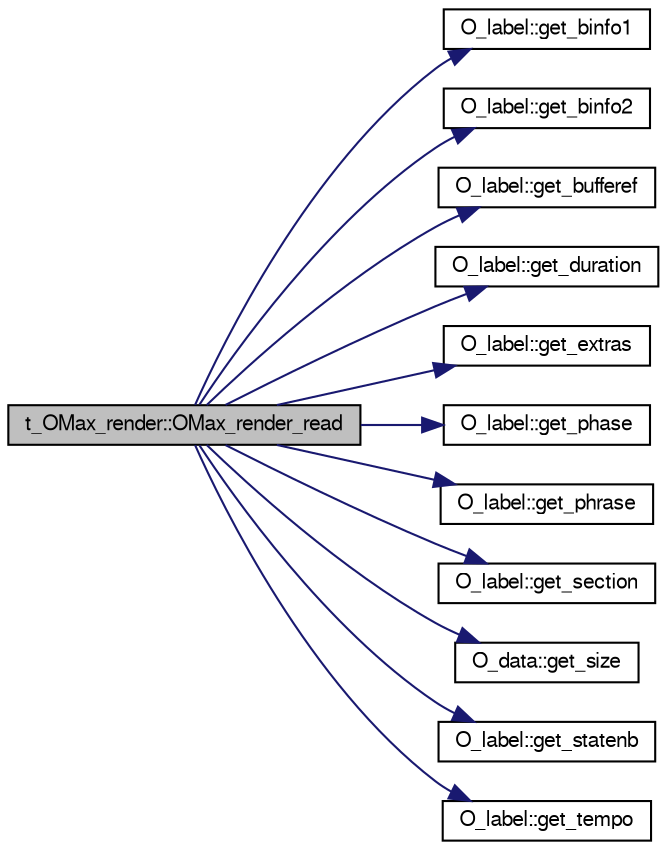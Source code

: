 digraph G
{
  bgcolor="transparent";
  edge [fontname="FreeSans",fontsize="10",labelfontname="FreeSans",labelfontsize="10"];
  node [fontname="FreeSans",fontsize="10",shape=record];
  rankdir=LR;
  Node1 [label="t_OMax_render::OMax_render_read",height=0.2,width=0.4,color="black", fillcolor="grey75", style="filled" fontcolor="black"];
  Node1 -> Node2 [color="midnightblue",fontsize="10",style="solid",fontname="FreeSans"];
  Node2 [label="O_label::get_binfo1",height=0.2,width=0.4,color="black",URL="$class_o__label.html#a66901c04e1ca14b0c73536ec74d5f07a",tooltip="Return the first additional info of the state."];
  Node1 -> Node3 [color="midnightblue",fontsize="10",style="solid",fontname="FreeSans"];
  Node3 [label="O_label::get_binfo2",height=0.2,width=0.4,color="black",URL="$class_o__label.html#a43be078e4790f86697efeccd3c0019b9",tooltip="Return the second additional info of the state."];
  Node1 -> Node4 [color="midnightblue",fontsize="10",style="solid",fontname="FreeSans"];
  Node4 [label="O_label::get_bufferef",height=0.2,width=0.4,color="black",URL="$class_o__label.html#a18816b978a098c2e57b5f36e39e8f8ad",tooltip="Return the time reference in the buffer the state is pointing to (in ms)."];
  Node1 -> Node5 [color="midnightblue",fontsize="10",style="solid",fontname="FreeSans"];
  Node5 [label="O_label::get_duration",height=0.2,width=0.4,color="black",URL="$class_o__label.html#a16f550f60bda334a69fe79df2fba1504",tooltip="Return the duration of the state (in ms)."];
  Node1 -> Node6 [color="midnightblue",fontsize="10",style="solid",fontname="FreeSans"];
  Node6 [label="O_label::get_extras",height=0.2,width=0.4,color="black",URL="$class_o__label.html#a4cb4d960602ecc7cfb973d8e410c7cb7",tooltip="Return the extra info list of the state (list)."];
  Node1 -> Node7 [color="midnightblue",fontsize="10",style="solid",fontname="FreeSans"];
  Node7 [label="O_label::get_phase",height=0.2,width=0.4,color="black",URL="$class_o__label.html#a21daf76d032dd187a93e93aaffe87ac7",tooltip="Return the phase of the state."];
  Node1 -> Node8 [color="midnightblue",fontsize="10",style="solid",fontname="FreeSans"];
  Node8 [label="O_label::get_phrase",height=0.2,width=0.4,color="black",URL="$class_o__label.html#aa9cb6fd7acf51f864a385e78cea1fde9",tooltip="Return the number of the phrase the state belongs to."];
  Node1 -> Node9 [color="midnightblue",fontsize="10",style="solid",fontname="FreeSans"];
  Node9 [label="O_label::get_section",height=0.2,width=0.4,color="black",URL="$class_o__label.html#a398711c164e3ff054c4decfb8ccca5d0",tooltip="Return the number of the section the state belongs to."];
  Node1 -> Node10 [color="midnightblue",fontsize="10",style="solid",fontname="FreeSans"];
  Node10 [label="O_data::get_size",height=0.2,width=0.4,color="black",URL="$class_o__data.html#ab8222f2093f5b02d55857a8c61d1ee0c",tooltip="Return the current size of the sequence."];
  Node1 -> Node11 [color="midnightblue",fontsize="10",style="solid",fontname="FreeSans"];
  Node11 [label="O_label::get_statenb",height=0.2,width=0.4,color="black",URL="$class_o__label.html#a95c66f241f7bd5fc50215aa84d50ad9b",tooltip="Return the number of the state in the sequence."];
  Node1 -> Node12 [color="midnightblue",fontsize="10",style="solid",fontname="FreeSans"];
  Node12 [label="O_label::get_tempo",height=0.2,width=0.4,color="black",URL="$class_o__label.html#a694412a6365d421c6bdc6d39fe272ed2",tooltip="Return the tempo of the state."];
}

